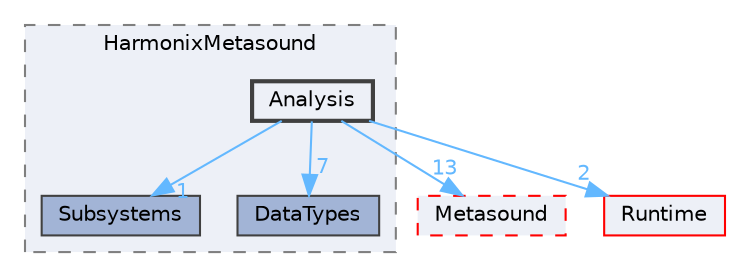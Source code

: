 digraph "Analysis"
{
 // INTERACTIVE_SVG=YES
 // LATEX_PDF_SIZE
  bgcolor="transparent";
  edge [fontname=Helvetica,fontsize=10,labelfontname=Helvetica,labelfontsize=10];
  node [fontname=Helvetica,fontsize=10,shape=box,height=0.2,width=0.4];
  compound=true
  subgraph clusterdir_5cc2dc08eda5900565b5fe76cb544a13 {
    graph [ bgcolor="#edf0f7", pencolor="grey50", label="HarmonixMetasound", fontname=Helvetica,fontsize=10 style="filled,dashed", URL="dir_5cc2dc08eda5900565b5fe76cb544a13.html",tooltip=""]
  dir_2ce9f905198cfa5e938b9cdde5d379cf [label="Subsystems", fillcolor="#a2b4d6", color="grey25", style="filled", URL="dir_2ce9f905198cfa5e938b9cdde5d379cf.html",tooltip=""];
  dir_b2f4fbcd34a37ce491210af20d59eca7 [label="DataTypes", fillcolor="#a2b4d6", color="grey25", style="filled", URL="dir_b2f4fbcd34a37ce491210af20d59eca7.html",tooltip=""];
  dir_5efa1ba9b356160f441a4ba373322c3b [label="Analysis", fillcolor="#edf0f7", color="grey25", style="filled,bold", URL="dir_5efa1ba9b356160f441a4ba373322c3b.html",tooltip=""];
  }
  dir_52d1b8d6fa9cdd7a31b461c66b8032c4 [label="Metasound", fillcolor="#edf0f7", color="red", style="filled,dashed", URL="dir_52d1b8d6fa9cdd7a31b461c66b8032c4.html",tooltip=""];
  dir_7536b172fbd480bfd146a1b1acd6856b [label="Runtime", fillcolor="#edf0f7", color="red", style="filled", URL="dir_7536b172fbd480bfd146a1b1acd6856b.html",tooltip=""];
  dir_5efa1ba9b356160f441a4ba373322c3b->dir_2ce9f905198cfa5e938b9cdde5d379cf [headlabel="1", labeldistance=1.5 headhref="dir_000023_001148.html" href="dir_000023_001148.html" color="steelblue1" fontcolor="steelblue1"];
  dir_5efa1ba9b356160f441a4ba373322c3b->dir_52d1b8d6fa9cdd7a31b461c66b8032c4 [headlabel="13", labeldistance=1.5 headhref="dir_000023_000635.html" href="dir_000023_000635.html" color="steelblue1" fontcolor="steelblue1"];
  dir_5efa1ba9b356160f441a4ba373322c3b->dir_7536b172fbd480bfd146a1b1acd6856b [headlabel="2", labeldistance=1.5 headhref="dir_000023_000984.html" href="dir_000023_000984.html" color="steelblue1" fontcolor="steelblue1"];
  dir_5efa1ba9b356160f441a4ba373322c3b->dir_b2f4fbcd34a37ce491210af20d59eca7 [headlabel="7", labeldistance=1.5 headhref="dir_000023_000295.html" href="dir_000023_000295.html" color="steelblue1" fontcolor="steelblue1"];
}
